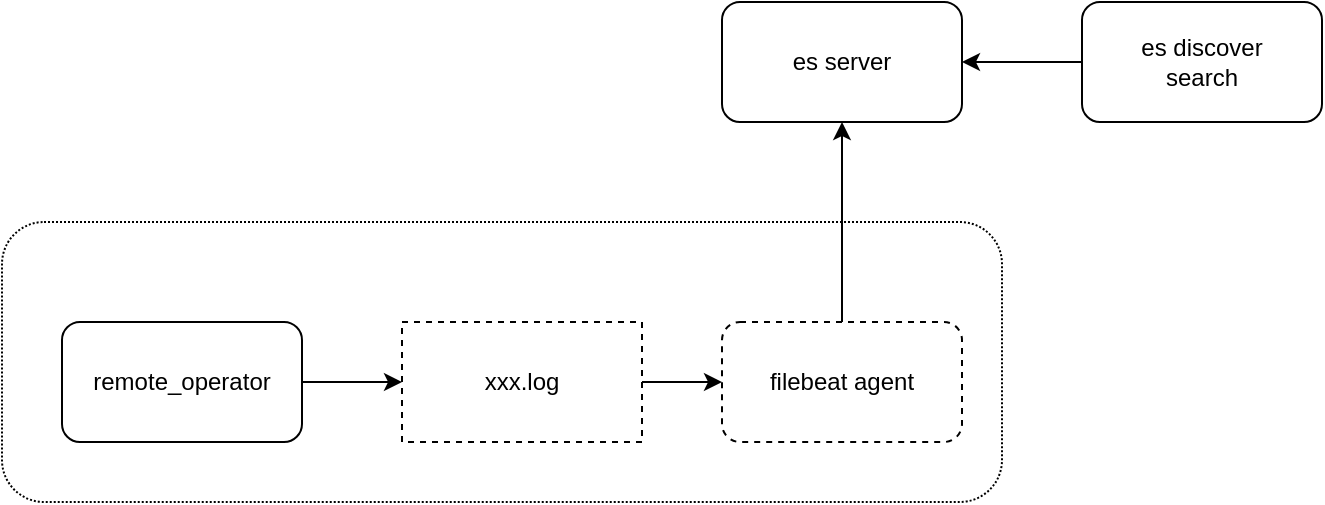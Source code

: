 <mxfile version="14.1.8" type="github"><diagram id="o1LSjayUIXGecZSjXOMb" name="Page-1"><mxGraphModel dx="1136" dy="738" grid="1" gridSize="10" guides="1" tooltips="1" connect="1" arrows="1" fold="1" page="1" pageScale="1" pageWidth="827" pageHeight="1169" math="0" shadow="0"><root><mxCell id="0"/><mxCell id="1" parent="0"/><mxCell id="gDSNvZJCWmPaBQZsJYHW-9" value="" style="rounded=1;whiteSpace=wrap;html=1;dashed=1;dashPattern=1 1;" vertex="1" parent="1"><mxGeometry x="80" y="270" width="500" height="140" as="geometry"/></mxCell><mxCell id="gDSNvZJCWmPaBQZsJYHW-8" value="" style="edgeStyle=orthogonalEdgeStyle;rounded=0;orthogonalLoop=1;jettySize=auto;html=1;" edge="1" parent="1" source="gDSNvZJCWmPaBQZsJYHW-1" target="gDSNvZJCWmPaBQZsJYHW-2"><mxGeometry relative="1" as="geometry"/></mxCell><mxCell id="gDSNvZJCWmPaBQZsJYHW-1" value="remote_operator" style="rounded=1;whiteSpace=wrap;html=1;" vertex="1" parent="1"><mxGeometry x="110" y="320" width="120" height="60" as="geometry"/></mxCell><mxCell id="gDSNvZJCWmPaBQZsJYHW-5" value="" style="edgeStyle=orthogonalEdgeStyle;rounded=0;orthogonalLoop=1;jettySize=auto;html=1;" edge="1" parent="1" source="gDSNvZJCWmPaBQZsJYHW-2" target="gDSNvZJCWmPaBQZsJYHW-4"><mxGeometry relative="1" as="geometry"/></mxCell><mxCell id="gDSNvZJCWmPaBQZsJYHW-2" value="xxx.log" style="rounded=0;whiteSpace=wrap;html=1;dashed=1;" vertex="1" parent="1"><mxGeometry x="280" y="320" width="120" height="60" as="geometry"/></mxCell><mxCell id="gDSNvZJCWmPaBQZsJYHW-7" value="" style="edgeStyle=orthogonalEdgeStyle;rounded=0;orthogonalLoop=1;jettySize=auto;html=1;" edge="1" parent="1" source="gDSNvZJCWmPaBQZsJYHW-4" target="gDSNvZJCWmPaBQZsJYHW-6"><mxGeometry relative="1" as="geometry"/></mxCell><mxCell id="gDSNvZJCWmPaBQZsJYHW-4" value="filebeat agent" style="rounded=1;whiteSpace=wrap;html=1;dashed=1;" vertex="1" parent="1"><mxGeometry x="440" y="320" width="120" height="60" as="geometry"/></mxCell><mxCell id="gDSNvZJCWmPaBQZsJYHW-6" value="es server" style="rounded=1;whiteSpace=wrap;html=1;" vertex="1" parent="1"><mxGeometry x="440" y="160" width="120" height="60" as="geometry"/></mxCell><mxCell id="gDSNvZJCWmPaBQZsJYHW-11" value="" style="edgeStyle=orthogonalEdgeStyle;rounded=0;orthogonalLoop=1;jettySize=auto;html=1;" edge="1" parent="1" source="gDSNvZJCWmPaBQZsJYHW-10" target="gDSNvZJCWmPaBQZsJYHW-6"><mxGeometry relative="1" as="geometry"/></mxCell><mxCell id="gDSNvZJCWmPaBQZsJYHW-10" value="es discover&lt;br&gt;search" style="rounded=1;whiteSpace=wrap;html=1;" vertex="1" parent="1"><mxGeometry x="620" y="160" width="120" height="60" as="geometry"/></mxCell></root></mxGraphModel></diagram></mxfile>